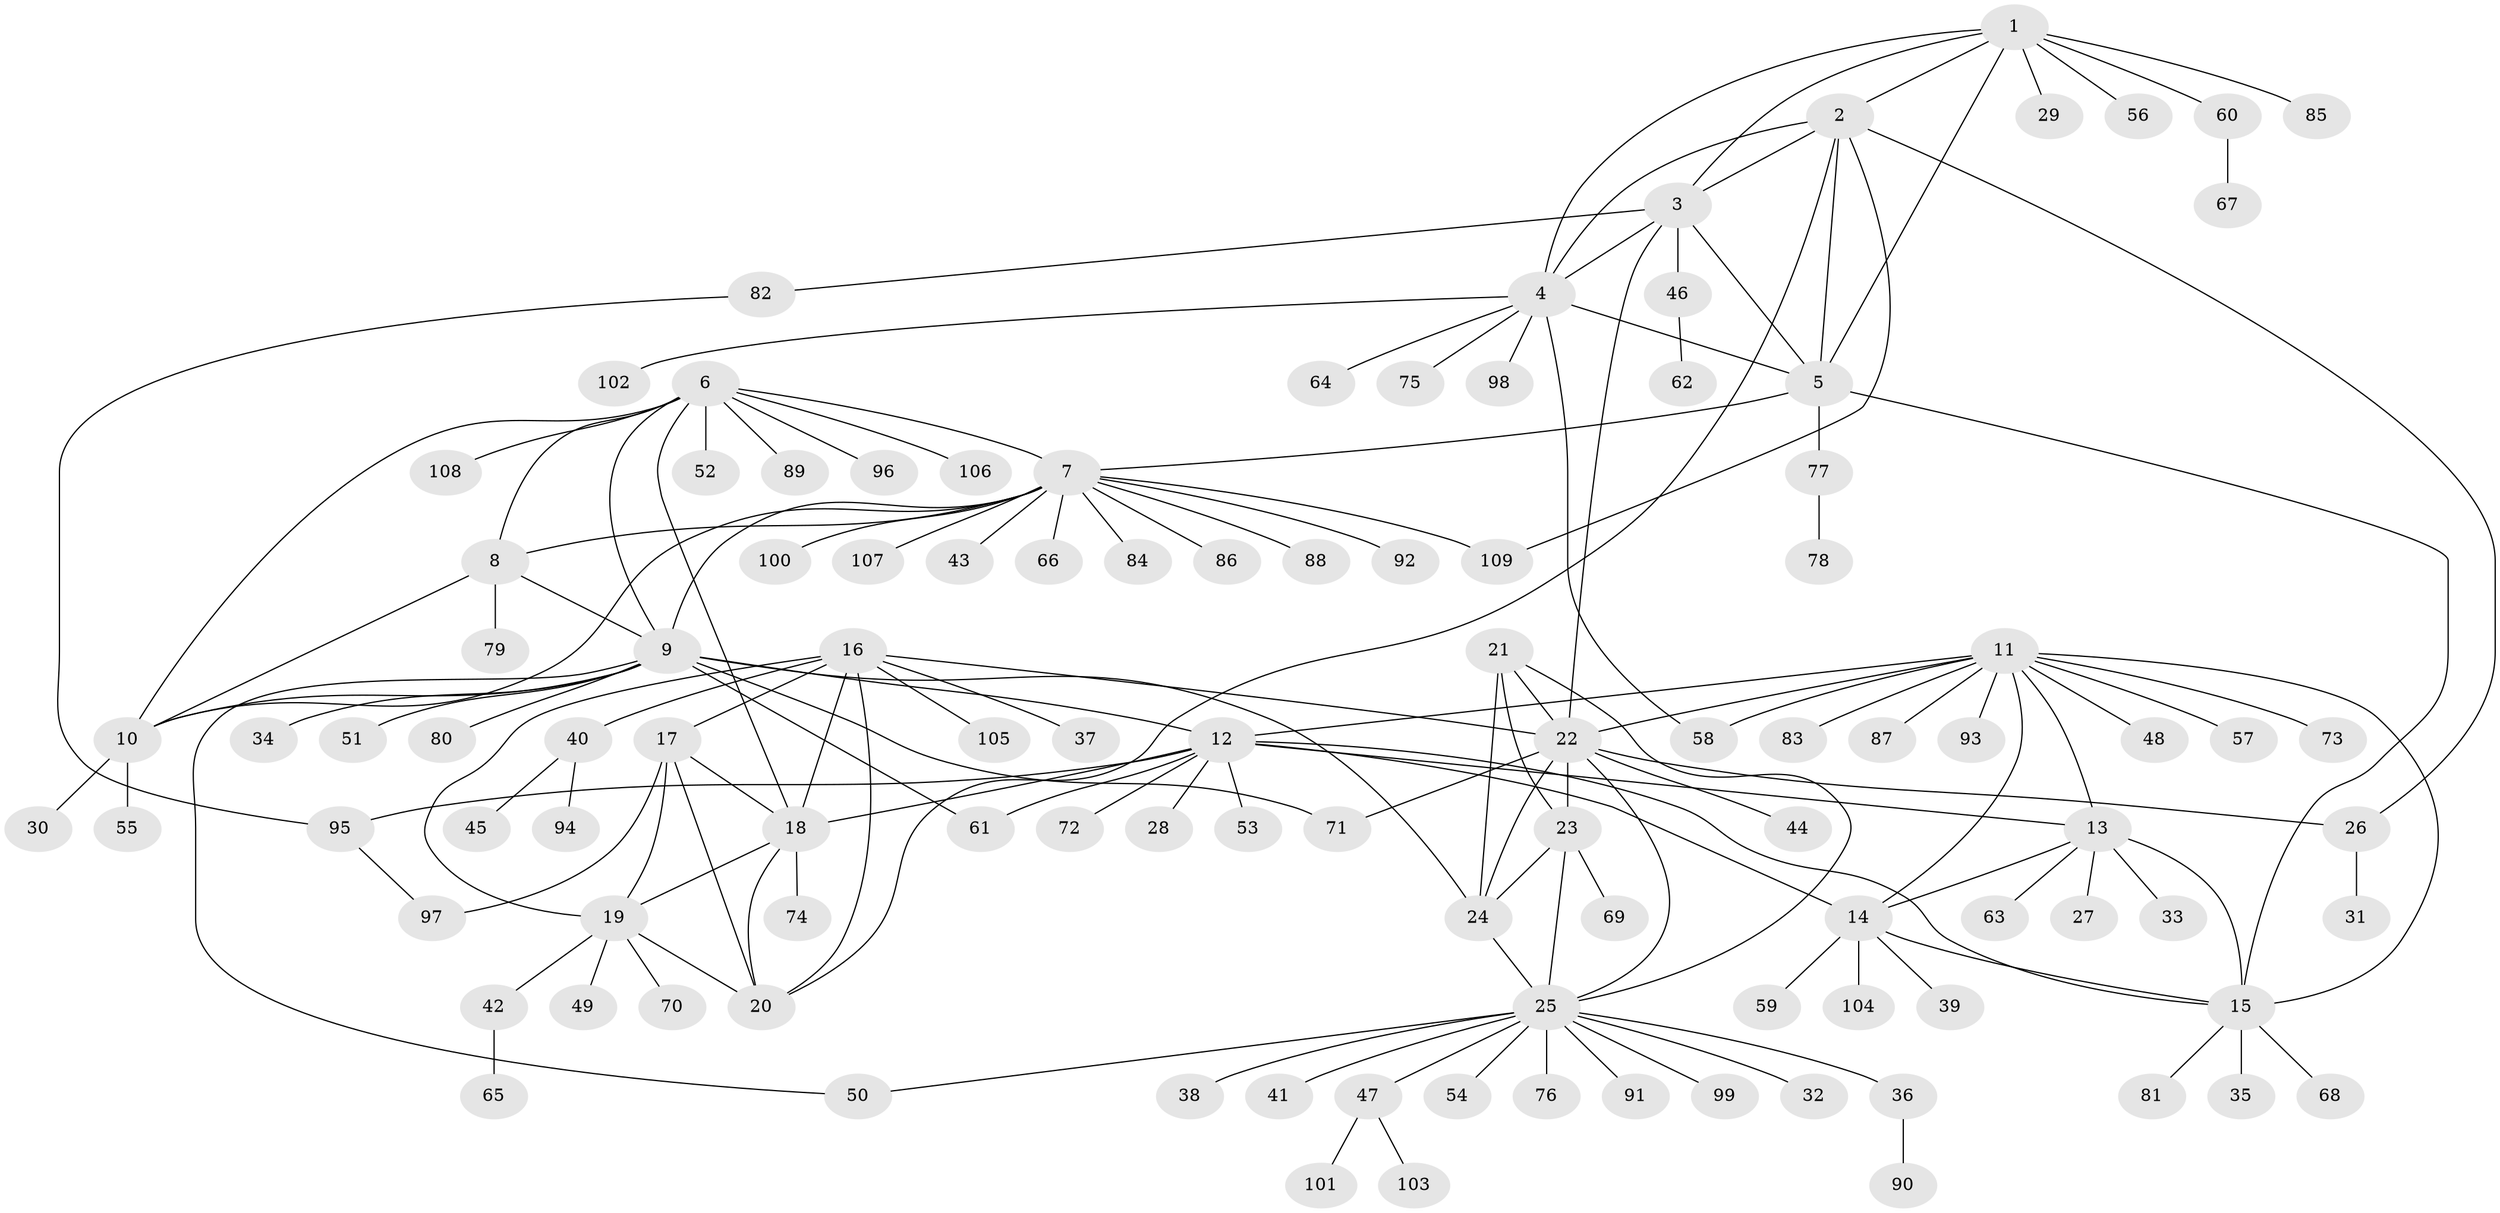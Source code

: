 // coarse degree distribution, {5: 0.03409090909090909, 8: 0.011363636363636364, 10: 0.03409090909090909, 9: 0.022727272727272728, 14: 0.011363636363636364, 4: 0.056818181818181816, 15: 0.011363636363636364, 19: 0.011363636363636364, 6: 0.011363636363636364, 13: 0.011363636363636364, 3: 0.03409090909090909, 1: 0.6704545454545454, 2: 0.07954545454545454}
// Generated by graph-tools (version 1.1) at 2025/42/03/06/25 10:42:11]
// undirected, 109 vertices, 152 edges
graph export_dot {
graph [start="1"]
  node [color=gray90,style=filled];
  1;
  2;
  3;
  4;
  5;
  6;
  7;
  8;
  9;
  10;
  11;
  12;
  13;
  14;
  15;
  16;
  17;
  18;
  19;
  20;
  21;
  22;
  23;
  24;
  25;
  26;
  27;
  28;
  29;
  30;
  31;
  32;
  33;
  34;
  35;
  36;
  37;
  38;
  39;
  40;
  41;
  42;
  43;
  44;
  45;
  46;
  47;
  48;
  49;
  50;
  51;
  52;
  53;
  54;
  55;
  56;
  57;
  58;
  59;
  60;
  61;
  62;
  63;
  64;
  65;
  66;
  67;
  68;
  69;
  70;
  71;
  72;
  73;
  74;
  75;
  76;
  77;
  78;
  79;
  80;
  81;
  82;
  83;
  84;
  85;
  86;
  87;
  88;
  89;
  90;
  91;
  92;
  93;
  94;
  95;
  96;
  97;
  98;
  99;
  100;
  101;
  102;
  103;
  104;
  105;
  106;
  107;
  108;
  109;
  1 -- 2;
  1 -- 3;
  1 -- 4;
  1 -- 5;
  1 -- 29;
  1 -- 56;
  1 -- 60;
  1 -- 85;
  2 -- 3;
  2 -- 4;
  2 -- 5;
  2 -- 20;
  2 -- 26;
  2 -- 109;
  3 -- 4;
  3 -- 5;
  3 -- 22;
  3 -- 46;
  3 -- 82;
  4 -- 5;
  4 -- 58;
  4 -- 64;
  4 -- 75;
  4 -- 98;
  4 -- 102;
  5 -- 7;
  5 -- 15;
  5 -- 77;
  6 -- 7;
  6 -- 8;
  6 -- 9;
  6 -- 10;
  6 -- 18;
  6 -- 52;
  6 -- 89;
  6 -- 96;
  6 -- 106;
  6 -- 108;
  7 -- 8;
  7 -- 9;
  7 -- 10;
  7 -- 43;
  7 -- 66;
  7 -- 84;
  7 -- 86;
  7 -- 88;
  7 -- 92;
  7 -- 100;
  7 -- 107;
  7 -- 109;
  8 -- 9;
  8 -- 10;
  8 -- 79;
  9 -- 10;
  9 -- 12;
  9 -- 24;
  9 -- 34;
  9 -- 50;
  9 -- 51;
  9 -- 61;
  9 -- 71;
  9 -- 80;
  10 -- 30;
  10 -- 55;
  11 -- 12;
  11 -- 13;
  11 -- 14;
  11 -- 15;
  11 -- 22;
  11 -- 48;
  11 -- 57;
  11 -- 58;
  11 -- 73;
  11 -- 83;
  11 -- 87;
  11 -- 93;
  12 -- 13;
  12 -- 14;
  12 -- 15;
  12 -- 18;
  12 -- 28;
  12 -- 53;
  12 -- 61;
  12 -- 72;
  12 -- 95;
  13 -- 14;
  13 -- 15;
  13 -- 27;
  13 -- 33;
  13 -- 63;
  14 -- 15;
  14 -- 39;
  14 -- 59;
  14 -- 104;
  15 -- 35;
  15 -- 68;
  15 -- 81;
  16 -- 17;
  16 -- 18;
  16 -- 19;
  16 -- 20;
  16 -- 22;
  16 -- 37;
  16 -- 40;
  16 -- 105;
  17 -- 18;
  17 -- 19;
  17 -- 20;
  17 -- 97;
  18 -- 19;
  18 -- 20;
  18 -- 74;
  19 -- 20;
  19 -- 42;
  19 -- 49;
  19 -- 70;
  21 -- 22;
  21 -- 23;
  21 -- 24;
  21 -- 25;
  22 -- 23;
  22 -- 24;
  22 -- 25;
  22 -- 26;
  22 -- 44;
  22 -- 71;
  23 -- 24;
  23 -- 25;
  23 -- 69;
  24 -- 25;
  25 -- 32;
  25 -- 36;
  25 -- 38;
  25 -- 41;
  25 -- 47;
  25 -- 50;
  25 -- 54;
  25 -- 76;
  25 -- 91;
  25 -- 99;
  26 -- 31;
  36 -- 90;
  40 -- 45;
  40 -- 94;
  42 -- 65;
  46 -- 62;
  47 -- 101;
  47 -- 103;
  60 -- 67;
  77 -- 78;
  82 -- 95;
  95 -- 97;
}
